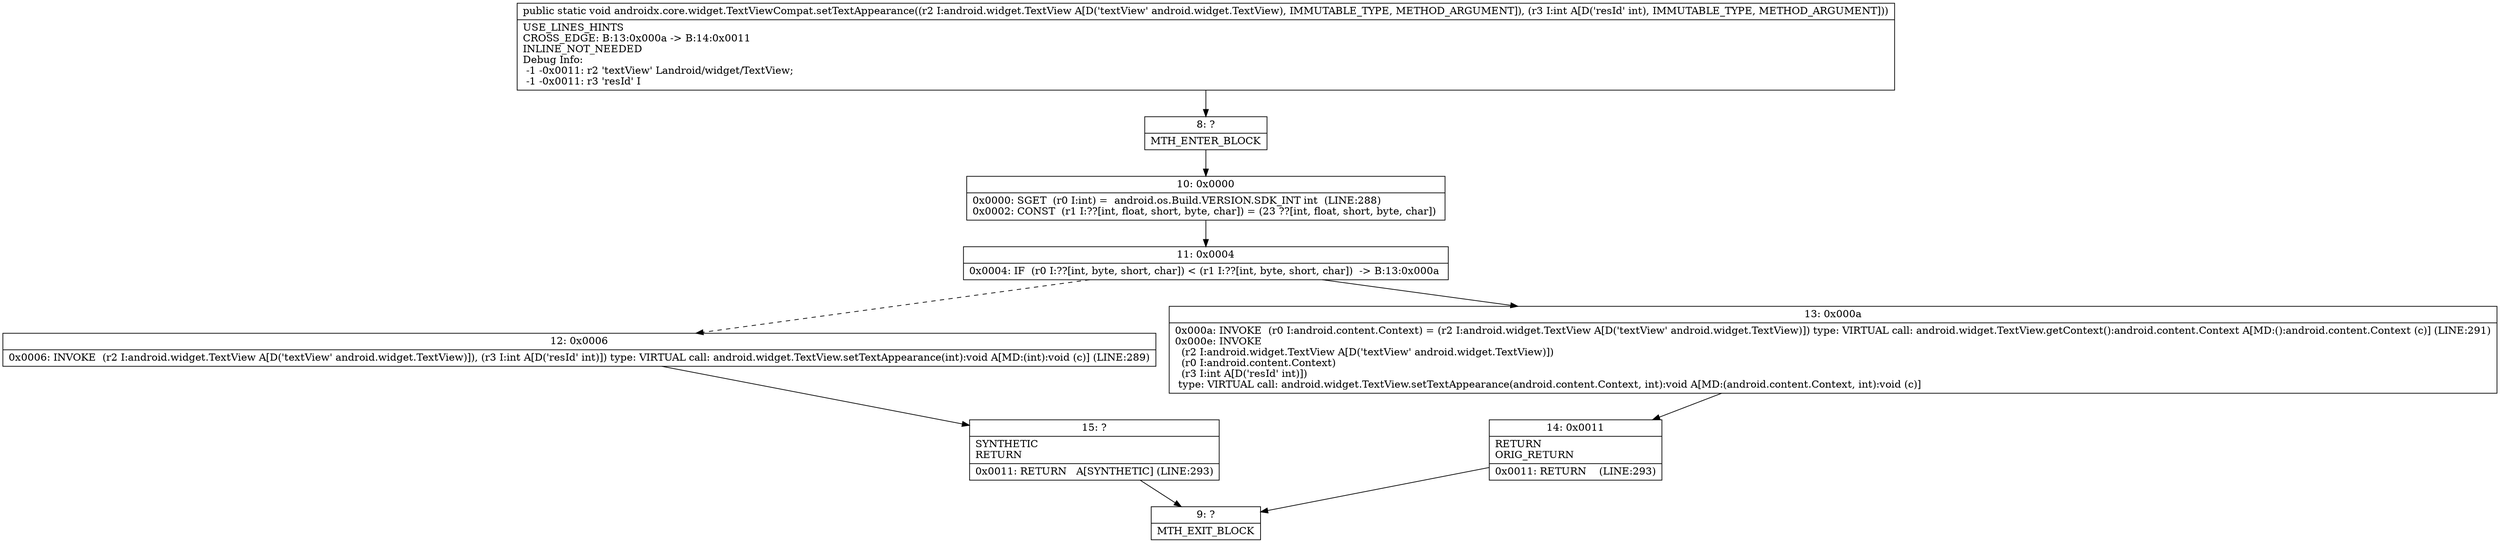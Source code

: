 digraph "CFG forandroidx.core.widget.TextViewCompat.setTextAppearance(Landroid\/widget\/TextView;I)V" {
Node_8 [shape=record,label="{8\:\ ?|MTH_ENTER_BLOCK\l}"];
Node_10 [shape=record,label="{10\:\ 0x0000|0x0000: SGET  (r0 I:int) =  android.os.Build.VERSION.SDK_INT int  (LINE:288)\l0x0002: CONST  (r1 I:??[int, float, short, byte, char]) = (23 ??[int, float, short, byte, char]) \l}"];
Node_11 [shape=record,label="{11\:\ 0x0004|0x0004: IF  (r0 I:??[int, byte, short, char]) \< (r1 I:??[int, byte, short, char])  \-\> B:13:0x000a \l}"];
Node_12 [shape=record,label="{12\:\ 0x0006|0x0006: INVOKE  (r2 I:android.widget.TextView A[D('textView' android.widget.TextView)]), (r3 I:int A[D('resId' int)]) type: VIRTUAL call: android.widget.TextView.setTextAppearance(int):void A[MD:(int):void (c)] (LINE:289)\l}"];
Node_15 [shape=record,label="{15\:\ ?|SYNTHETIC\lRETURN\l|0x0011: RETURN   A[SYNTHETIC] (LINE:293)\l}"];
Node_9 [shape=record,label="{9\:\ ?|MTH_EXIT_BLOCK\l}"];
Node_13 [shape=record,label="{13\:\ 0x000a|0x000a: INVOKE  (r0 I:android.content.Context) = (r2 I:android.widget.TextView A[D('textView' android.widget.TextView)]) type: VIRTUAL call: android.widget.TextView.getContext():android.content.Context A[MD:():android.content.Context (c)] (LINE:291)\l0x000e: INVOKE  \l  (r2 I:android.widget.TextView A[D('textView' android.widget.TextView)])\l  (r0 I:android.content.Context)\l  (r3 I:int A[D('resId' int)])\l type: VIRTUAL call: android.widget.TextView.setTextAppearance(android.content.Context, int):void A[MD:(android.content.Context, int):void (c)]\l}"];
Node_14 [shape=record,label="{14\:\ 0x0011|RETURN\lORIG_RETURN\l|0x0011: RETURN    (LINE:293)\l}"];
MethodNode[shape=record,label="{public static void androidx.core.widget.TextViewCompat.setTextAppearance((r2 I:android.widget.TextView A[D('textView' android.widget.TextView), IMMUTABLE_TYPE, METHOD_ARGUMENT]), (r3 I:int A[D('resId' int), IMMUTABLE_TYPE, METHOD_ARGUMENT]))  | USE_LINES_HINTS\lCROSS_EDGE: B:13:0x000a \-\> B:14:0x0011\lINLINE_NOT_NEEDED\lDebug Info:\l  \-1 \-0x0011: r2 'textView' Landroid\/widget\/TextView;\l  \-1 \-0x0011: r3 'resId' I\l}"];
MethodNode -> Node_8;Node_8 -> Node_10;
Node_10 -> Node_11;
Node_11 -> Node_12[style=dashed];
Node_11 -> Node_13;
Node_12 -> Node_15;
Node_15 -> Node_9;
Node_13 -> Node_14;
Node_14 -> Node_9;
}

